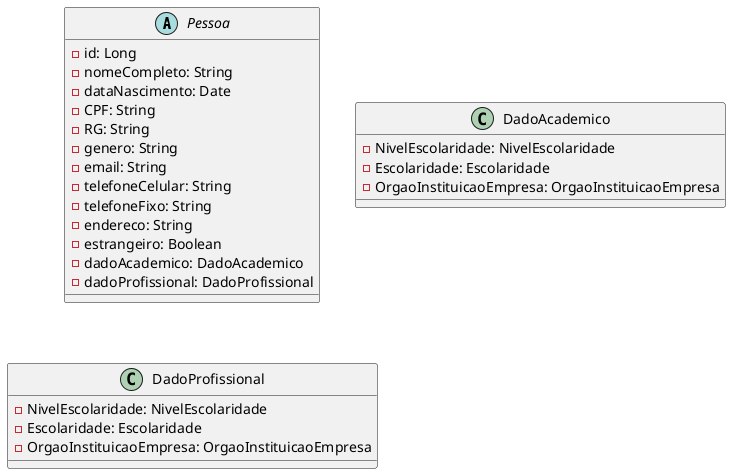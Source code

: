 @startuml

abstract class Pessoa {
    - id: Long
    - nomeCompleto: String
    - dataNascimento: Date
    - CPF: String
    - RG: String
    - genero: String
    - email: String
    - telefoneCelular: String
    - telefoneFixo: String
    - endereco: String
    - estrangeiro: Boolean
    - dadoAcademico: DadoAcademico
    - dadoProfissional: DadoProfissional
}

class DadoAcademico {
    - NivelEscolaridade: NivelEscolaridade
    - Escolaridade: Escolaridade
    - OrgaoInstituicaoEmpresa: OrgaoInstituicaoEmpresa
}

class DadoProfissional {
    - NivelEscolaridade: NivelEscolaridade
    - Escolaridade: Escolaridade
    - OrgaoInstituicaoEmpresa: OrgaoInstituicaoEmpresa
}



@enduml